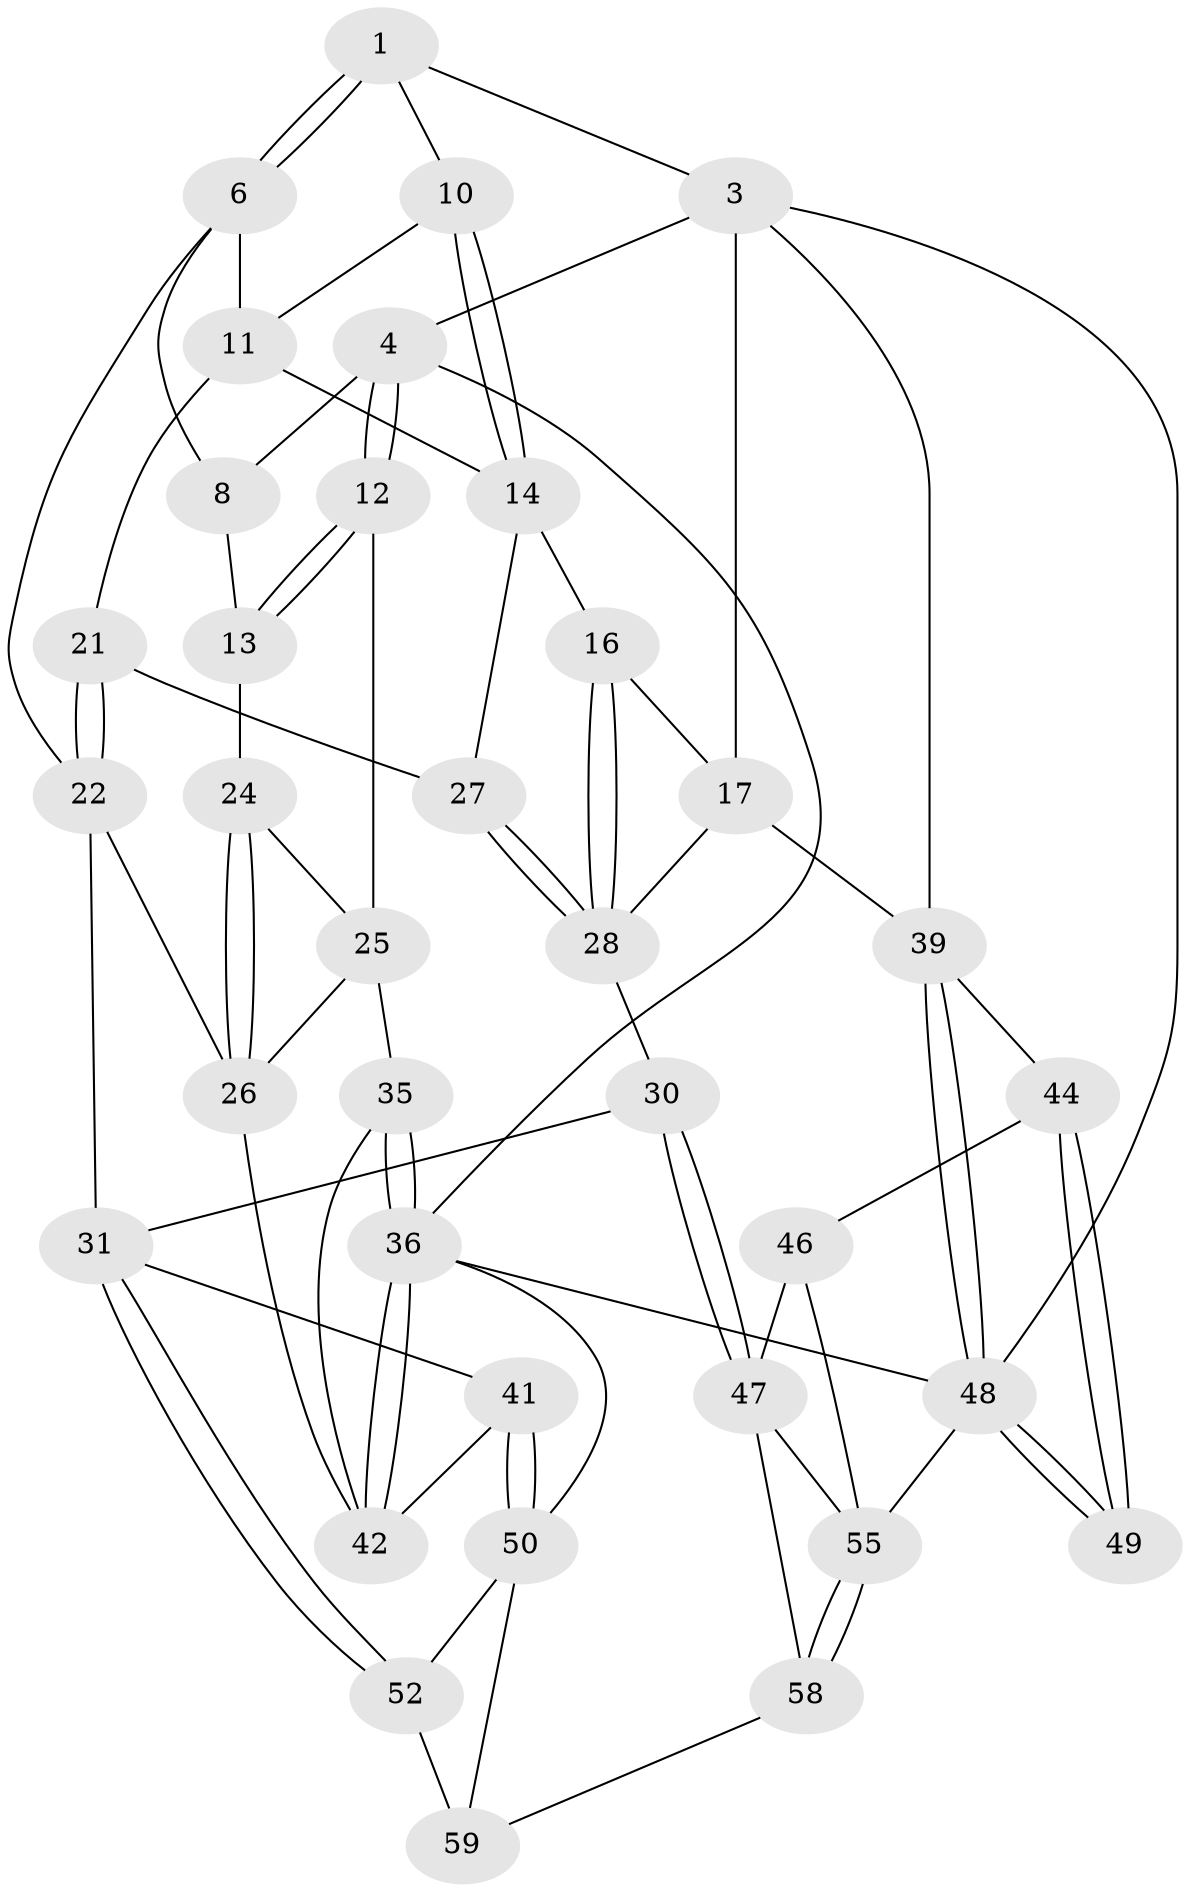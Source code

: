 // original degree distribution, {3: 0.03333333333333333, 4: 0.3, 6: 0.26666666666666666, 5: 0.4}
// Generated by graph-tools (version 1.1) at 2025/11/02/27/25 16:11:52]
// undirected, 36 vertices, 81 edges
graph export_dot {
graph [start="1"]
  node [color=gray90,style=filled];
  1 [pos="+0.4803862631185429+0",super="+2"];
  3 [pos="+1+0",super="+18"];
  4 [pos="+0+0",super="+5"];
  6 [pos="+0.41293623014769426+0.25525368955477573",super="+7"];
  8 [pos="+0.24619135939709233+0.2504557893914907",super="+9"];
  10 [pos="+0.588197906420947+0.0004215849316576942"];
  11 [pos="+0.5163806335685835+0.28956682747048895",super="+20"];
  12 [pos="+0+0.22715453987912632"];
  13 [pos="+0.048903679393970424+0.21700125546481355",super="+19"];
  14 [pos="+0.7477147139367732+0.21849435037035905",super="+15"];
  16 [pos="+0.9218590225749582+0.30907518075552615"];
  17 [pos="+1+0.3034915139566493",super="+33"];
  21 [pos="+0.5338710831699854+0.37271830101244224"];
  22 [pos="+0.38596642013491766+0.516029300591126",super="+23"];
  24 [pos="+0.13160765372007874+0.4047695474152443"];
  25 [pos="+0+0.3602441468379479",super="+34"];
  26 [pos="+0.2269871803064502+0.5166873121680319",super="+38"];
  27 [pos="+0.603035195065731+0.39914595011172704"];
  28 [pos="+0.6878874761487531+0.5614703398886681",super="+29"];
  30 [pos="+0.6139627008722649+0.6727099778384614"];
  31 [pos="+0.5758057703149327+0.6735034535588544",super="+32"];
  35 [pos="+0+0.693681355780068"];
  36 [pos="+0+1",super="+37"];
  39 [pos="+1+0.7157879860703912",super="+40"];
  41 [pos="+0.25948678434842587+0.7669196315141967"];
  42 [pos="+0.17306007996804793+0.692982940125645",super="+43"];
  44 [pos="+0.8853708238273886+0.7201283128790595",super="+45"];
  46 [pos="+0.7552725783906961+0.7987384068990233"];
  47 [pos="+0.6373335781156433+0.7069008234961568",super="+57"];
  48 [pos="+1+1",super="+54"];
  49 [pos="+0.9410726592600765+0.8211504211118609"];
  50 [pos="+0.27884356429460105+0.8699121721834766",super="+51"];
  52 [pos="+0.49298143091969604+0.7897276697272444",super="+53"];
  55 [pos="+1+1",super="+56"];
  58 [pos="+0.59504601227382+1"];
  59 [pos="+0.5717563752379711+1",super="+60"];
  1 -- 6;
  1 -- 6;
  1 -- 10;
  1 -- 3;
  3 -- 4;
  3 -- 17;
  3 -- 39;
  3 -- 48;
  4 -- 12;
  4 -- 12;
  4 -- 36;
  4 -- 8;
  6 -- 11;
  6 -- 8;
  6 -- 22;
  8 -- 13 [weight=2];
  10 -- 11;
  10 -- 14;
  10 -- 14;
  11 -- 21;
  11 -- 14;
  12 -- 13;
  12 -- 13;
  12 -- 25;
  13 -- 24;
  14 -- 16;
  14 -- 27;
  16 -- 17;
  16 -- 28;
  16 -- 28;
  17 -- 28;
  17 -- 39;
  21 -- 22;
  21 -- 22;
  21 -- 27;
  22 -- 26;
  22 -- 31;
  24 -- 25;
  24 -- 26;
  24 -- 26;
  25 -- 35;
  25 -- 26;
  26 -- 42;
  27 -- 28;
  27 -- 28;
  28 -- 30;
  30 -- 31;
  30 -- 47;
  30 -- 47;
  31 -- 52;
  31 -- 52;
  31 -- 41;
  35 -- 36;
  35 -- 36;
  35 -- 42;
  36 -- 42;
  36 -- 42;
  36 -- 48;
  36 -- 50;
  39 -- 48;
  39 -- 48;
  39 -- 44;
  41 -- 42;
  41 -- 50;
  41 -- 50;
  44 -- 49 [weight=2];
  44 -- 49;
  44 -- 46;
  46 -- 47;
  46 -- 55;
  47 -- 58;
  47 -- 55;
  48 -- 49;
  48 -- 49;
  48 -- 55;
  50 -- 59;
  50 -- 52;
  52 -- 59 [weight=2];
  55 -- 58;
  55 -- 58;
  58 -- 59;
}
